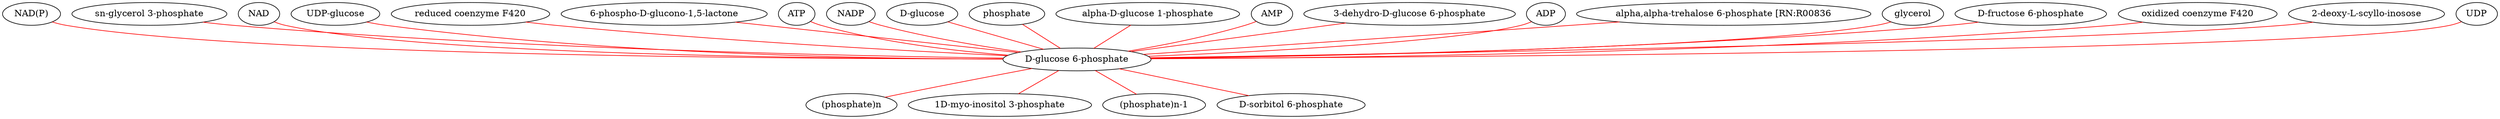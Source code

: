 strict graph  {
	"NAD(P)" -- "D-glucose 6-phosphate"	 [color=red];
	"sn-glycerol 3-phosphate" -- "D-glucose 6-phosphate"	 [color=red];
	NAD -- "D-glucose 6-phosphate"	 [color=red];
	"UDP-glucose" -- "D-glucose 6-phosphate"	 [color=red];
	"reduced coenzyme F420" -- "D-glucose 6-phosphate"	 [color=red];
	"6-phospho-D-glucono-1,5-lactone" -- "D-glucose 6-phosphate"	 [color=red];
	ATP -- "D-glucose 6-phosphate"	 [color=red];
	NADP -- "D-glucose 6-phosphate"	 [color=red];
	"D-glucose" -- "D-glucose 6-phosphate"	 [color=red];
	phosphate -- "D-glucose 6-phosphate"	 [color=red];
	"alpha-D-glucose 1-phosphate" -- "D-glucose 6-phosphate"	 [color=red];
	AMP -- "D-glucose 6-phosphate"	 [color=red];
	"3-dehydro-D-glucose 6-phosphate" -- "D-glucose 6-phosphate"	 [color=red];
	ADP -- "D-glucose 6-phosphate"	 [color=red];
	"alpha,alpha-trehalose 6-phosphate [RN:R00836" -- "D-glucose 6-phosphate"	 [color=red];
	glycerol -- "D-glucose 6-phosphate"	 [color=red];
	"D-fructose 6-phosphate" -- "D-glucose 6-phosphate"	 [color=red];
	"oxidized coenzyme F420" -- "D-glucose 6-phosphate"	 [color=red];
	"2-deoxy-L-scyllo-inosose" -- "D-glucose 6-phosphate"	 [color=red];
	UDP -- "D-glucose 6-phosphate"	 [color=red];
	"D-glucose 6-phosphate" -- "(phosphate)n"	 [color=red];
	"D-glucose 6-phosphate" -- "1D-myo-inositol 3-phosphate"	 [color=red];
	"D-glucose 6-phosphate" -- "(phosphate)n-1"	 [color=red];
	"D-glucose 6-phosphate" -- "D-sorbitol 6-phosphate"	 [color=red];
}
